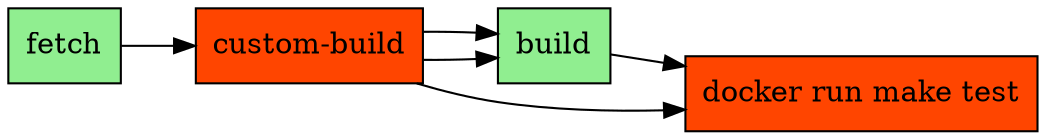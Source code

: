 digraph pipeline {
  node [shape="box"]
  rankdir=LR
  n3 [label="fetch",fillcolor="lightgreen",style="filled"]
  n2 [label="custom-build",fillcolor="orangered",style="filled"]
  n3 -> n2
  n4 [label="build",fillcolor="lightgreen",style="filled"]
  n2 -> n4
  n2 -> n4
  n1 [label="docker run make test",fillcolor="orangered",style="filled"]
  n4 -> n1
  n2 -> n1
  }
